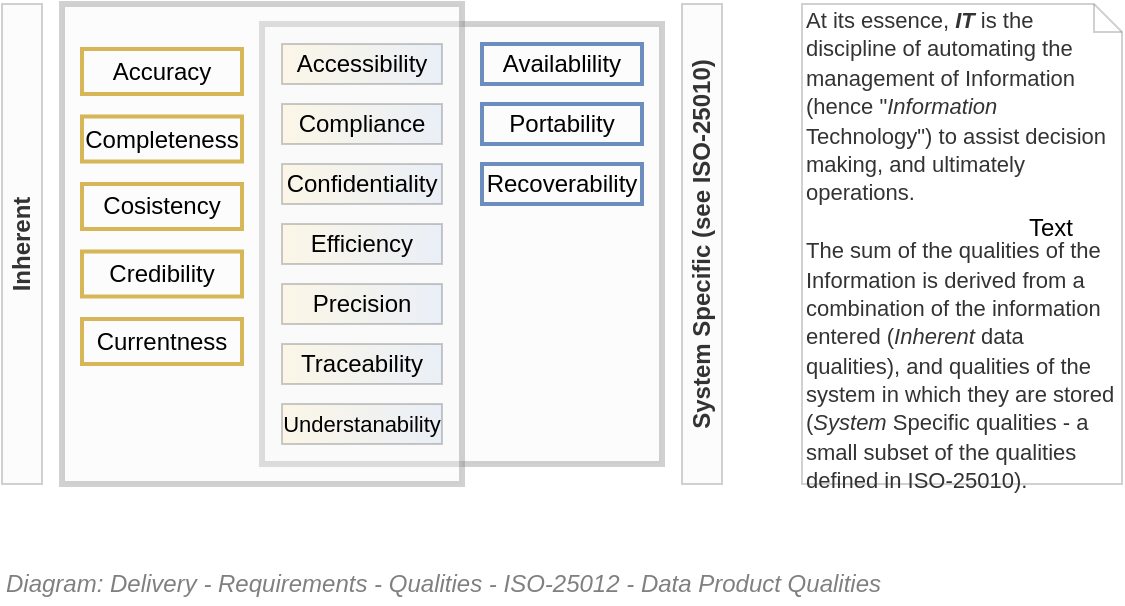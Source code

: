 <mxfile compressed="false" version="17.5.0" type="google">
  <diagram id="xwoVYdPfYqbvnA3It_jo" name="ISO-25012">
    <mxGraphModel grid="1" page="1" gridSize="10" guides="1" tooltips="1" connect="1" arrows="1" fold="1" pageScale="1" pageWidth="827" pageHeight="1169" math="0" shadow="0">
      <root>
        <mxCell id="9MF5UEarD79xyhiFrXVk-0" />
        <mxCell id="9MF5UEarD79xyhiFrXVk-1" parent="9MF5UEarD79xyhiFrXVk-0" />
        <mxCell id="9MF5UEarD79xyhiFrXVk-2" value="&lt;font style=&quot;font-size: 12px ; font-weight: normal&quot;&gt;&lt;i&gt;Diagram: Delivery - Requirements - Qualities - ISO-25012 - Data Product Qualities&lt;/i&gt;&lt;/font&gt;" style="text;strokeColor=none;fillColor=none;html=1;fontSize=12;fontStyle=1;verticalAlign=middle;align=left;shadow=0;glass=0;comic=0;opacity=30;fontColor=#808080;" vertex="1" parent="9MF5UEarD79xyhiFrXVk-1">
          <mxGeometry x="120" y="480" width="520" height="20" as="geometry" />
        </mxCell>
        <mxCell id="9MF5UEarD79xyhiFrXVk-3" value="" style="rounded=0;whiteSpace=wrap;html=1;strokeColor=#666666;fillColor=#f5f5f5;opacity=30;container=1;collapsible=0;recursiveResize=0;fontColor=#333333;strokeWidth=3;" vertex="1" parent="9MF5UEarD79xyhiFrXVk-1">
          <mxGeometry x="250" y="210" width="200" height="220" as="geometry" />
        </mxCell>
        <mxCell id="9MF5UEarD79xyhiFrXVk-4" value="Availablility" style="rounded=0;whiteSpace=wrap;html=1;strokeWidth=2;fontFamily=Helvetica;fillColor=none;strokeColor=#6c8ebf;" vertex="1" parent="9MF5UEarD79xyhiFrXVk-3">
          <mxGeometry x="110" y="10" width="80" height="20" as="geometry" />
        </mxCell>
        <mxCell id="9MF5UEarD79xyhiFrXVk-5" value="Portability" style="rounded=0;whiteSpace=wrap;html=1;strokeWidth=2;fontFamily=Helvetica;fillColor=none;strokeColor=#6c8ebf;" vertex="1" parent="9MF5UEarD79xyhiFrXVk-3">
          <mxGeometry x="110" y="40" width="80" height="20" as="geometry" />
        </mxCell>
        <mxCell id="9MF5UEarD79xyhiFrXVk-6" value="Recoverability" style="rounded=0;whiteSpace=wrap;html=1;strokeWidth=2;fontFamily=Helvetica;fillColor=none;strokeColor=#6c8ebf;" vertex="1" parent="9MF5UEarD79xyhiFrXVk-3">
          <mxGeometry x="110" y="70" width="80" height="20" as="geometry" />
        </mxCell>
        <mxCell id="9MF5UEarD79xyhiFrXVk-7" value="" style="rounded=0;whiteSpace=wrap;html=1;strokeColor=#666666;fillColor=#f5f5f5;opacity=30;container=1;collapsible=0;recursiveResize=0;strokeWidth=3;fontColor=#333333;" vertex="1" parent="9MF5UEarD79xyhiFrXVk-1">
          <mxGeometry x="150" y="200" width="200" height="240" as="geometry" />
        </mxCell>
        <mxCell id="9MF5UEarD79xyhiFrXVk-8" value="Accuracy" style="rounded=0;whiteSpace=wrap;html=1;strokeWidth=2;fontFamily=Helvetica;fillColor=none;strokeColor=#d6b656;" vertex="1" parent="9MF5UEarD79xyhiFrXVk-7">
          <mxGeometry x="10" y="22.5" width="80" height="22.5" as="geometry" />
        </mxCell>
        <mxCell id="9MF5UEarD79xyhiFrXVk-9" value="Completeness" style="rounded=0;whiteSpace=wrap;html=1;strokeWidth=2;fontFamily=Helvetica;fillColor=none;strokeColor=#d6b656;" vertex="1" parent="9MF5UEarD79xyhiFrXVk-7">
          <mxGeometry x="10" y="56.25" width="80" height="22.5" as="geometry" />
        </mxCell>
        <mxCell id="9MF5UEarD79xyhiFrXVk-10" value="Cosistency" style="rounded=0;whiteSpace=wrap;html=1;strokeWidth=2;fontFamily=Helvetica;fillColor=none;strokeColor=#d6b656;" vertex="1" parent="9MF5UEarD79xyhiFrXVk-7">
          <mxGeometry x="10" y="90" width="80" height="22.5" as="geometry" />
        </mxCell>
        <mxCell id="9MF5UEarD79xyhiFrXVk-11" value="Credibility" style="rounded=0;whiteSpace=wrap;html=1;strokeWidth=2;fontFamily=Helvetica;fillColor=none;strokeColor=#d6b656;" vertex="1" parent="9MF5UEarD79xyhiFrXVk-7">
          <mxGeometry x="10" y="123.75" width="80" height="22.5" as="geometry" />
        </mxCell>
        <mxCell id="9MF5UEarD79xyhiFrXVk-12" value="Currentness" style="rounded=0;whiteSpace=wrap;html=1;strokeWidth=2;fontFamily=Helvetica;fillColor=none;strokeColor=#d6b656;" vertex="1" parent="9MF5UEarD79xyhiFrXVk-7">
          <mxGeometry x="10" y="157.5" width="80" height="22.5" as="geometry" />
        </mxCell>
        <mxCell id="9MF5UEarD79xyhiFrXVk-13" value="Compliance" style="rounded=0;whiteSpace=wrap;html=1;strokeWidth=1;fontFamily=Helvetica;fontColor=#000000;gradientColor=#A9C4EB;gradientDirection=east;fillColor=#FFE599;opacity=20;" vertex="1" parent="9MF5UEarD79xyhiFrXVk-7">
          <mxGeometry x="110" y="50" width="80" height="20" as="geometry" />
        </mxCell>
        <mxCell id="9MF5UEarD79xyhiFrXVk-14" value="Confidentiality" style="rounded=0;whiteSpace=wrap;html=1;strokeWidth=1;fontFamily=Helvetica;fontColor=#000000;gradientColor=#A9C4EB;gradientDirection=east;fillColor=#FFE599;opacity=20;" vertex="1" parent="9MF5UEarD79xyhiFrXVk-7">
          <mxGeometry x="110" y="80" width="80" height="20" as="geometry" />
        </mxCell>
        <mxCell id="9MF5UEarD79xyhiFrXVk-15" value="Efficiency" style="rounded=0;whiteSpace=wrap;html=1;strokeWidth=1;fontFamily=Helvetica;fontColor=#000000;gradientColor=#A9C4EB;gradientDirection=east;fillColor=#FFE599;opacity=20;" vertex="1" parent="9MF5UEarD79xyhiFrXVk-7">
          <mxGeometry x="110" y="110" width="80" height="20" as="geometry" />
        </mxCell>
        <mxCell id="9MF5UEarD79xyhiFrXVk-16" value="Precision" style="rounded=0;whiteSpace=wrap;html=1;strokeWidth=1;fontFamily=Helvetica;fontColor=#000000;gradientColor=#A9C4EB;gradientDirection=east;fillColor=#FFE599;opacity=20;" vertex="1" parent="9MF5UEarD79xyhiFrXVk-7">
          <mxGeometry x="110" y="140" width="80" height="20" as="geometry" />
        </mxCell>
        <mxCell id="9MF5UEarD79xyhiFrXVk-17" value="Traceability" style="rounded=0;whiteSpace=wrap;html=1;strokeWidth=1;fontFamily=Helvetica;fontColor=#000000;gradientColor=#A9C4EB;gradientDirection=east;fillColor=#FFE599;opacity=20;" vertex="1" parent="9MF5UEarD79xyhiFrXVk-7">
          <mxGeometry x="110" y="170" width="80" height="20" as="geometry" />
        </mxCell>
        <mxCell id="9MF5UEarD79xyhiFrXVk-18" value="&lt;font style=&quot;font-size: 11px&quot;&gt;Understanability&lt;/font&gt;" style="rounded=0;whiteSpace=wrap;html=1;strokeWidth=1;fontFamily=Helvetica;fontColor=#000000;gradientColor=#A9C4EB;gradientDirection=east;fillColor=#FFE599;opacity=20;" vertex="1" parent="9MF5UEarD79xyhiFrXVk-7">
          <mxGeometry x="110" y="200" width="80" height="20" as="geometry" />
        </mxCell>
        <mxCell id="9MF5UEarD79xyhiFrXVk-19" value="Accessibility" style="rounded=0;whiteSpace=wrap;html=1;strokeWidth=1;fontFamily=Helvetica;fontColor=#000000;gradientColor=#A9C4EB;gradientDirection=east;fillColor=#FFE599;opacity=20;" vertex="1" parent="9MF5UEarD79xyhiFrXVk-7">
          <mxGeometry x="110" y="20" width="80" height="20" as="geometry" />
        </mxCell>
        <mxCell id="9MF5UEarD79xyhiFrXVk-20" value="System Specific (see ISO-25010)" style="text;html=1;strokeColor=#666666;fillColor=#f5f5f5;align=center;verticalAlign=middle;whiteSpace=wrap;rounded=0;opacity=30;horizontal=0;fontStyle=1;fontColor=#333333;" vertex="1" parent="9MF5UEarD79xyhiFrXVk-1">
          <mxGeometry x="460" y="200" width="20" height="240" as="geometry" />
        </mxCell>
        <mxCell id="9MF5UEarD79xyhiFrXVk-21" value="Inherent" style="text;html=1;strokeColor=#666666;fillColor=#f5f5f5;align=center;verticalAlign=middle;whiteSpace=wrap;rounded=0;opacity=30;horizontal=0;fontStyle=1;fontColor=#333333;" vertex="1" parent="9MF5UEarD79xyhiFrXVk-1">
          <mxGeometry x="120" y="200" width="20" height="240" as="geometry" />
        </mxCell>
        <mxCell id="9MF5UEarD79xyhiFrXVk-22" value="&lt;font style=&quot;font-size: 11px&quot;&gt;At its essence,&amp;nbsp;&lt;i&gt;&lt;b&gt;IT&lt;/b&gt;&lt;/i&gt; is the discipline of automating the management of Information (hence &quot;&lt;i&gt;Information&lt;/i&gt; Technology&quot;) to assist decision making, and ultimately operations.&lt;br&gt;&lt;br&gt;The sum of the qualities of the Information is derived from a combination of the information entered (&lt;i&gt;Inherent&lt;/i&gt; data qualities), and qualities of the system in which they are stored (&lt;i&gt;System&lt;/i&gt; Specific qualities - a small subset of the qualities defined in ISO-25010).&lt;br&gt;&lt;br&gt;&lt;/font&gt;" style="shape=note;whiteSpace=wrap;html=1;size=14;verticalAlign=top;align=left;spacingTop=-6;strokeColor=#666666;strokeWidth=1;fillColor=none;opacity=30;fontColor=#333333;" vertex="1" parent="9MF5UEarD79xyhiFrXVk-1">
          <mxGeometry x="520" y="200" width="160" height="240" as="geometry" />
        </mxCell>
        <mxCell id="9MF5UEarD79xyhiFrXVk-23" value="Text" style="text;html=1;align=center;verticalAlign=middle;resizable=0;points=[];autosize=1;" vertex="1" parent="9MF5UEarD79xyhiFrXVk-22">
          <mxGeometry x="103.86" y="102" width="40" height="20" as="geometry" />
        </mxCell>
      </root>
    </mxGraphModel>
  </diagram>
</mxfile>

